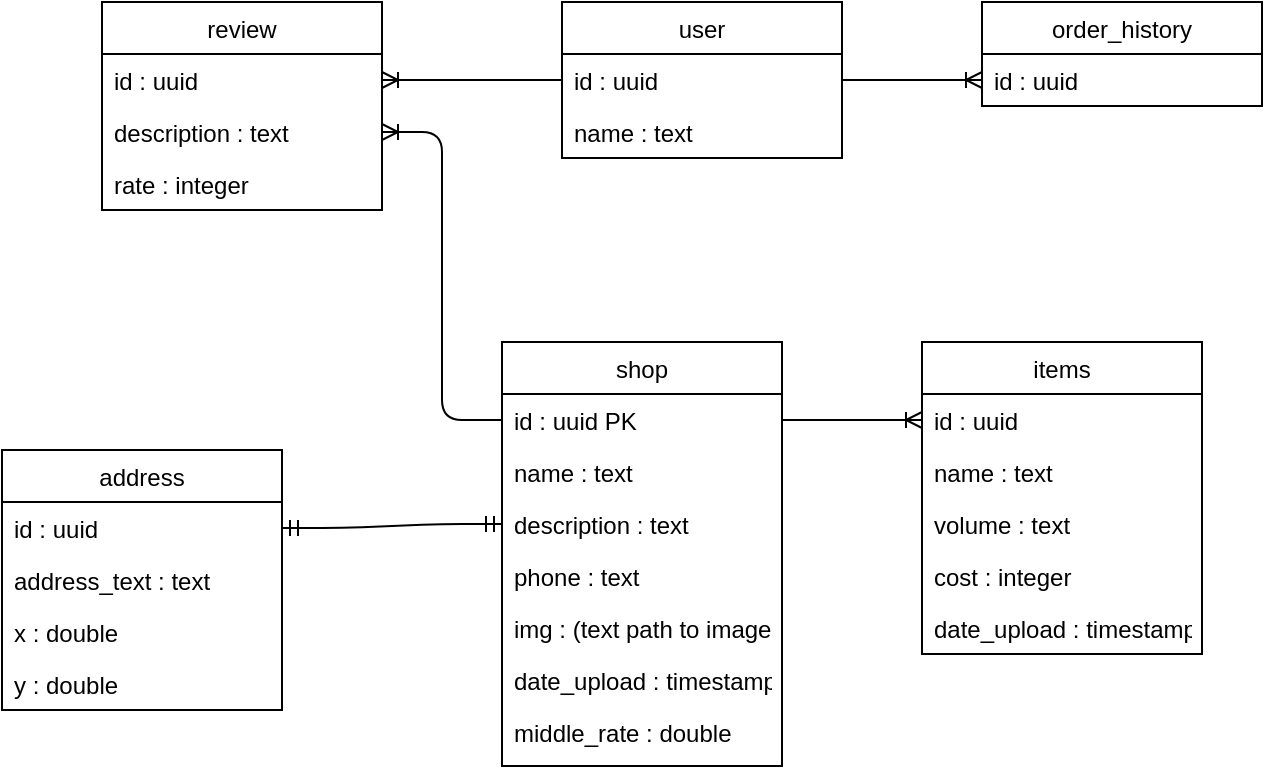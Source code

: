 <mxfile version="14.3.2" type="device"><diagram id="mk4_29LME3fyjlaXiGMG" name="Page-1"><mxGraphModel dx="1277" dy="592" grid="1" gridSize="10" guides="1" tooltips="1" connect="1" arrows="1" fold="1" page="1" pageScale="1" pageWidth="827" pageHeight="1169" math="0" shadow="0"><root><mxCell id="0"/><mxCell id="1" parent="0"/><mxCell id="iJNk47OYg-jyD1bxVvRo-1" value="shop" style="swimlane;fontStyle=0;childLayout=stackLayout;horizontal=1;startSize=26;fillColor=none;horizontalStack=0;resizeParent=1;resizeParentMax=0;resizeLast=0;collapsible=1;marginBottom=0;" parent="1" vertex="1"><mxGeometry x="510" y="210" width="140" height="212" as="geometry"><mxRectangle x="110" y="240" width="60" height="26" as="alternateBounds"/></mxGeometry></mxCell><mxCell id="iJNk47OYg-jyD1bxVvRo-2" value="id : uuid PK" style="text;strokeColor=none;fillColor=none;align=left;verticalAlign=top;spacingLeft=4;spacingRight=4;overflow=hidden;rotatable=0;points=[[0,0.5],[1,0.5]];portConstraint=eastwest;" parent="iJNk47OYg-jyD1bxVvRo-1" vertex="1"><mxGeometry y="26" width="140" height="26" as="geometry"/></mxCell><mxCell id="iJNk47OYg-jyD1bxVvRo-3" value="name : text" style="text;strokeColor=none;fillColor=none;align=left;verticalAlign=top;spacingLeft=4;spacingRight=4;overflow=hidden;rotatable=0;points=[[0,0.5],[1,0.5]];portConstraint=eastwest;" parent="iJNk47OYg-jyD1bxVvRo-1" vertex="1"><mxGeometry y="52" width="140" height="26" as="geometry"/></mxCell><mxCell id="iJNk47OYg-jyD1bxVvRo-7" value="description : text" style="text;strokeColor=none;fillColor=none;align=left;verticalAlign=top;spacingLeft=4;spacingRight=4;overflow=hidden;rotatable=0;points=[[0,0.5],[1,0.5]];portConstraint=eastwest;" parent="iJNk47OYg-jyD1bxVvRo-1" vertex="1"><mxGeometry y="78" width="140" height="26" as="geometry"/></mxCell><mxCell id="iJNk47OYg-jyD1bxVvRo-9" value="phone : text" style="text;strokeColor=none;fillColor=none;align=left;verticalAlign=top;spacingLeft=4;spacingRight=4;overflow=hidden;rotatable=0;points=[[0,0.5],[1,0.5]];portConstraint=eastwest;" parent="iJNk47OYg-jyD1bxVvRo-1" vertex="1"><mxGeometry y="104" width="140" height="26" as="geometry"/></mxCell><mxCell id="iJNk47OYg-jyD1bxVvRo-10" value="img : (text path to image or byte[] base64)" style="text;strokeColor=none;fillColor=none;align=left;verticalAlign=top;spacingLeft=4;spacingRight=4;overflow=hidden;rotatable=0;points=[[0,0.5],[1,0.5]];portConstraint=eastwest;" parent="iJNk47OYg-jyD1bxVvRo-1" vertex="1"><mxGeometry y="130" width="140" height="26" as="geometry"/></mxCell><mxCell id="iJNk47OYg-jyD1bxVvRo-14" value="date_upload : timestamp" style="text;strokeColor=none;fillColor=none;align=left;verticalAlign=top;spacingLeft=4;spacingRight=4;overflow=hidden;rotatable=0;points=[[0,0.5],[1,0.5]];portConstraint=eastwest;" parent="iJNk47OYg-jyD1bxVvRo-1" vertex="1"><mxGeometry y="156" width="140" height="26" as="geometry"/></mxCell><mxCell id="iJNk47OYg-jyD1bxVvRo-4" value="middle_rate : double" style="text;strokeColor=none;fillColor=none;align=left;verticalAlign=top;spacingLeft=4;spacingRight=4;overflow=hidden;rotatable=0;points=[[0,0.5],[1,0.5]];portConstraint=eastwest;" parent="iJNk47OYg-jyD1bxVvRo-1" vertex="1"><mxGeometry y="182" width="140" height="30" as="geometry"/></mxCell><mxCell id="iJNk47OYg-jyD1bxVvRo-19" value="items" style="swimlane;fontStyle=0;childLayout=stackLayout;horizontal=1;startSize=26;fillColor=none;horizontalStack=0;resizeParent=1;resizeParentMax=0;resizeLast=0;collapsible=1;marginBottom=0;" parent="1" vertex="1"><mxGeometry x="720" y="210" width="140" height="156" as="geometry"><mxRectangle x="280" y="240" width="60" height="26" as="alternateBounds"/></mxGeometry></mxCell><mxCell id="iJNk47OYg-jyD1bxVvRo-20" value="id : uuid" style="text;strokeColor=none;fillColor=none;align=left;verticalAlign=top;spacingLeft=4;spacingRight=4;overflow=hidden;rotatable=0;points=[[0,0.5],[1,0.5]];portConstraint=eastwest;" parent="iJNk47OYg-jyD1bxVvRo-19" vertex="1"><mxGeometry y="26" width="140" height="26" as="geometry"/></mxCell><mxCell id="iJNk47OYg-jyD1bxVvRo-21" value="name : text" style="text;strokeColor=none;fillColor=none;align=left;verticalAlign=top;spacingLeft=4;spacingRight=4;overflow=hidden;rotatable=0;points=[[0,0.5],[1,0.5]];portConstraint=eastwest;" parent="iJNk47OYg-jyD1bxVvRo-19" vertex="1"><mxGeometry y="52" width="140" height="26" as="geometry"/></mxCell><mxCell id="iJNk47OYg-jyD1bxVvRo-22" value="volume : text" style="text;strokeColor=none;fillColor=none;align=left;verticalAlign=top;spacingLeft=4;spacingRight=4;overflow=hidden;rotatable=0;points=[[0,0.5],[1,0.5]];portConstraint=eastwest;" parent="iJNk47OYg-jyD1bxVvRo-19" vertex="1"><mxGeometry y="78" width="140" height="26" as="geometry"/></mxCell><mxCell id="iJNk47OYg-jyD1bxVvRo-23" value="cost : integer" style="text;strokeColor=none;fillColor=none;align=left;verticalAlign=top;spacingLeft=4;spacingRight=4;overflow=hidden;rotatable=0;points=[[0,0.5],[1,0.5]];portConstraint=eastwest;" parent="iJNk47OYg-jyD1bxVvRo-19" vertex="1"><mxGeometry y="104" width="140" height="26" as="geometry"/></mxCell><mxCell id="iJNk47OYg-jyD1bxVvRo-26" value="date_upload : timestamp" style="text;strokeColor=none;fillColor=none;align=left;verticalAlign=top;spacingLeft=4;spacingRight=4;overflow=hidden;rotatable=0;points=[[0,0.5],[1,0.5]];portConstraint=eastwest;" parent="iJNk47OYg-jyD1bxVvRo-19" vertex="1"><mxGeometry y="130" width="140" height="26" as="geometry"/></mxCell><mxCell id="iJNk47OYg-jyD1bxVvRo-31" value="order_history" style="swimlane;fontStyle=0;childLayout=stackLayout;horizontal=1;startSize=26;fillColor=none;horizontalStack=0;resizeParent=1;resizeParentMax=0;resizeLast=0;collapsible=1;marginBottom=0;" parent="1" vertex="1"><mxGeometry x="750" y="40" width="140" height="52" as="geometry"><mxRectangle x="640" y="230" width="60" height="26" as="alternateBounds"/></mxGeometry></mxCell><mxCell id="iJNk47OYg-jyD1bxVvRo-32" value="id : uuid" style="text;strokeColor=none;fillColor=none;align=left;verticalAlign=top;spacingLeft=4;spacingRight=4;overflow=hidden;rotatable=0;points=[[0,0.5],[1,0.5]];portConstraint=eastwest;" parent="iJNk47OYg-jyD1bxVvRo-31" vertex="1"><mxGeometry y="26" width="140" height="26" as="geometry"/></mxCell><mxCell id="iJNk47OYg-jyD1bxVvRo-49" value="review" style="swimlane;fontStyle=0;childLayout=stackLayout;horizontal=1;startSize=26;fillColor=none;horizontalStack=0;resizeParent=1;resizeParentMax=0;resizeLast=0;collapsible=1;marginBottom=0;" parent="1" vertex="1"><mxGeometry x="310" y="40" width="140" height="104" as="geometry"><mxRectangle x="344" y="22" width="60" height="26" as="alternateBounds"/></mxGeometry></mxCell><mxCell id="iJNk47OYg-jyD1bxVvRo-50" value="id : uuid" style="text;strokeColor=none;fillColor=none;align=left;verticalAlign=top;spacingLeft=4;spacingRight=4;overflow=hidden;rotatable=0;points=[[0,0.5],[1,0.5]];portConstraint=eastwest;" parent="iJNk47OYg-jyD1bxVvRo-49" vertex="1"><mxGeometry y="26" width="140" height="26" as="geometry"/></mxCell><mxCell id="iJNk47OYg-jyD1bxVvRo-53" value="description : text" style="text;strokeColor=none;fillColor=none;align=left;verticalAlign=top;spacingLeft=4;spacingRight=4;overflow=hidden;rotatable=0;points=[[0,0.5],[1,0.5]];portConstraint=eastwest;" parent="iJNk47OYg-jyD1bxVvRo-49" vertex="1"><mxGeometry y="52" width="140" height="26" as="geometry"/></mxCell><mxCell id="iJNk47OYg-jyD1bxVvRo-54" value="rate : integer" style="text;strokeColor=none;fillColor=none;align=left;verticalAlign=top;spacingLeft=4;spacingRight=4;overflow=hidden;rotatable=0;points=[[0,0.5],[1,0.5]];portConstraint=eastwest;" parent="iJNk47OYg-jyD1bxVvRo-49" vertex="1"><mxGeometry y="78" width="140" height="26" as="geometry"/></mxCell><mxCell id="iJNk47OYg-jyD1bxVvRo-59" value="user" style="swimlane;fontStyle=0;childLayout=stackLayout;horizontal=1;startSize=26;fillColor=none;horizontalStack=0;resizeParent=1;resizeParentMax=0;resizeLast=0;collapsible=1;marginBottom=0;" parent="1" vertex="1"><mxGeometry x="540" y="40" width="140" height="78" as="geometry"><mxRectangle x="580" y="70" width="60" height="26" as="alternateBounds"/></mxGeometry></mxCell><mxCell id="iJNk47OYg-jyD1bxVvRo-60" value="id : uuid" style="text;strokeColor=none;fillColor=none;align=left;verticalAlign=top;spacingLeft=4;spacingRight=4;overflow=hidden;rotatable=0;points=[[0,0.5],[1,0.5]];portConstraint=eastwest;" parent="iJNk47OYg-jyD1bxVvRo-59" vertex="1"><mxGeometry y="26" width="140" height="26" as="geometry"/></mxCell><mxCell id="iJNk47OYg-jyD1bxVvRo-61" value="name : text" style="text;strokeColor=none;fillColor=none;align=left;verticalAlign=top;spacingLeft=4;spacingRight=4;overflow=hidden;rotatable=0;points=[[0,0.5],[1,0.5]];portConstraint=eastwest;" parent="iJNk47OYg-jyD1bxVvRo-59" vertex="1"><mxGeometry y="52" width="140" height="26" as="geometry"/></mxCell><mxCell id="iJNk47OYg-jyD1bxVvRo-75" value="" style="edgeStyle=entityRelationEdgeStyle;fontSize=12;html=1;endArrow=ERoneToMany;exitX=1;exitY=0.5;exitDx=0;exitDy=0;entryX=0;entryY=0.5;entryDx=0;entryDy=0;" parent="1" source="iJNk47OYg-jyD1bxVvRo-60" target="iJNk47OYg-jyD1bxVvRo-32" edge="1"><mxGeometry width="100" height="100" relative="1" as="geometry"><mxPoint x="360" y="270" as="sourcePoint"/><mxPoint x="460" y="170" as="targetPoint"/></mxGeometry></mxCell><mxCell id="iJNk47OYg-jyD1bxVvRo-76" value="" style="edgeStyle=entityRelationEdgeStyle;fontSize=12;html=1;endArrow=ERoneToMany;" parent="1" source="iJNk47OYg-jyD1bxVvRo-2" target="iJNk47OYg-jyD1bxVvRo-53" edge="1"><mxGeometry width="100" height="100" relative="1" as="geometry"><mxPoint x="360" y="330" as="sourcePoint"/><mxPoint x="473.36" y="98.994" as="targetPoint"/></mxGeometry></mxCell><mxCell id="iJNk47OYg-jyD1bxVvRo-77" value="" style="edgeStyle=entityRelationEdgeStyle;fontSize=12;html=1;endArrow=ERoneToMany;" parent="1" source="iJNk47OYg-jyD1bxVvRo-60" target="iJNk47OYg-jyD1bxVvRo-50" edge="1"><mxGeometry width="100" height="100" relative="1" as="geometry"><mxPoint x="540" y="330" as="sourcePoint"/><mxPoint x="640" y="230" as="targetPoint"/></mxGeometry></mxCell><mxCell id="DFCJe154SnKGi0cL0aBG-1" value="address" style="swimlane;fontStyle=0;childLayout=stackLayout;horizontal=1;startSize=26;fillColor=none;horizontalStack=0;resizeParent=1;resizeParentMax=0;resizeLast=0;collapsible=1;marginBottom=0;" parent="1" vertex="1"><mxGeometry x="260" y="264" width="140" height="130" as="geometry"><mxRectangle x="344" y="22" width="60" height="26" as="alternateBounds"/></mxGeometry></mxCell><mxCell id="DFCJe154SnKGi0cL0aBG-2" value="id : uuid" style="text;strokeColor=none;fillColor=none;align=left;verticalAlign=top;spacingLeft=4;spacingRight=4;overflow=hidden;rotatable=0;points=[[0,0.5],[1,0.5]];portConstraint=eastwest;" parent="DFCJe154SnKGi0cL0aBG-1" vertex="1"><mxGeometry y="26" width="140" height="26" as="geometry"/></mxCell><mxCell id="DFCJe154SnKGi0cL0aBG-3" value="address_text : text" style="text;strokeColor=none;fillColor=none;align=left;verticalAlign=top;spacingLeft=4;spacingRight=4;overflow=hidden;rotatable=0;points=[[0,0.5],[1,0.5]];portConstraint=eastwest;" parent="DFCJe154SnKGi0cL0aBG-1" vertex="1"><mxGeometry y="52" width="140" height="26" as="geometry"/></mxCell><mxCell id="DFCJe154SnKGi0cL0aBG-5" value="x : double" style="text;strokeColor=none;fillColor=none;align=left;verticalAlign=top;spacingLeft=4;spacingRight=4;overflow=hidden;rotatable=0;points=[[0,0.5],[1,0.5]];portConstraint=eastwest;" parent="DFCJe154SnKGi0cL0aBG-1" vertex="1"><mxGeometry y="78" width="140" height="26" as="geometry"/></mxCell><mxCell id="DFCJe154SnKGi0cL0aBG-4" value="y : double" style="text;strokeColor=none;fillColor=none;align=left;verticalAlign=top;spacingLeft=4;spacingRight=4;overflow=hidden;rotatable=0;points=[[0,0.5],[1,0.5]];portConstraint=eastwest;" parent="DFCJe154SnKGi0cL0aBG-1" vertex="1"><mxGeometry y="104" width="140" height="26" as="geometry"/></mxCell><mxCell id="DFCJe154SnKGi0cL0aBG-6" value="" style="edgeStyle=entityRelationEdgeStyle;fontSize=12;html=1;endArrow=ERmandOne;startArrow=ERmandOne;" parent="1" source="DFCJe154SnKGi0cL0aBG-2" target="iJNk47OYg-jyD1bxVvRo-7" edge="1"><mxGeometry width="100" height="100" relative="1" as="geometry"><mxPoint x="430" y="400" as="sourcePoint"/><mxPoint x="530" y="300" as="targetPoint"/></mxGeometry></mxCell><mxCell id="MwKqQEceN8kSWKsUcLzE-1" value="" style="edgeStyle=entityRelationEdgeStyle;fontSize=12;html=1;endArrow=ERoneToMany;" parent="1" source="iJNk47OYg-jyD1bxVvRo-2" target="iJNk47OYg-jyD1bxVvRo-20" edge="1"><mxGeometry width="100" height="100" relative="1" as="geometry"><mxPoint x="520" y="259" as="sourcePoint"/><mxPoint x="460" y="115" as="targetPoint"/></mxGeometry></mxCell></root></mxGraphModel></diagram></mxfile>